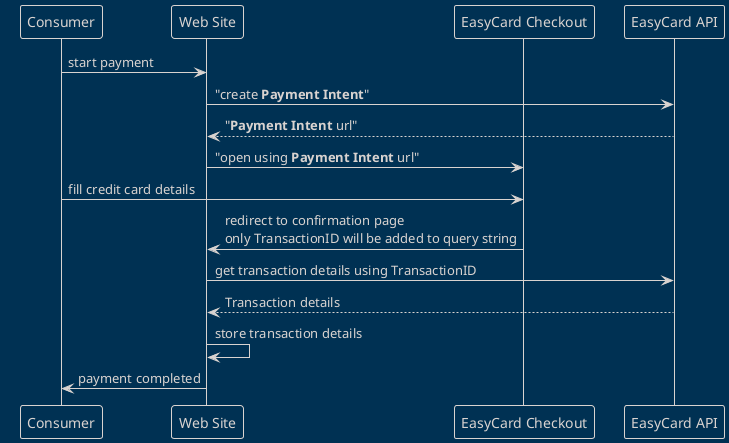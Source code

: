 @startuml
!theme blueprint
participant "Consumer" as consumer
participant "Web Site" as website
participant "EasyCard Checkout" as checkout
participant "EasyCard API" as api

consumer->website: start payment
website->api: "create <b>Payment Intent</b>"
api-->website: "<b>Payment Intent</b> url"
website->checkout : "open using <b>Payment Intent</b> url"
consumer->checkout : fill credit card details
checkout->website: redirect to confirmation page\nonly TransactionID will be added to query string
website->api:get transaction details using TransactionID
api-->website: Transaction details
website->website: store transaction details
website->consumer: payment completed 
@enduml